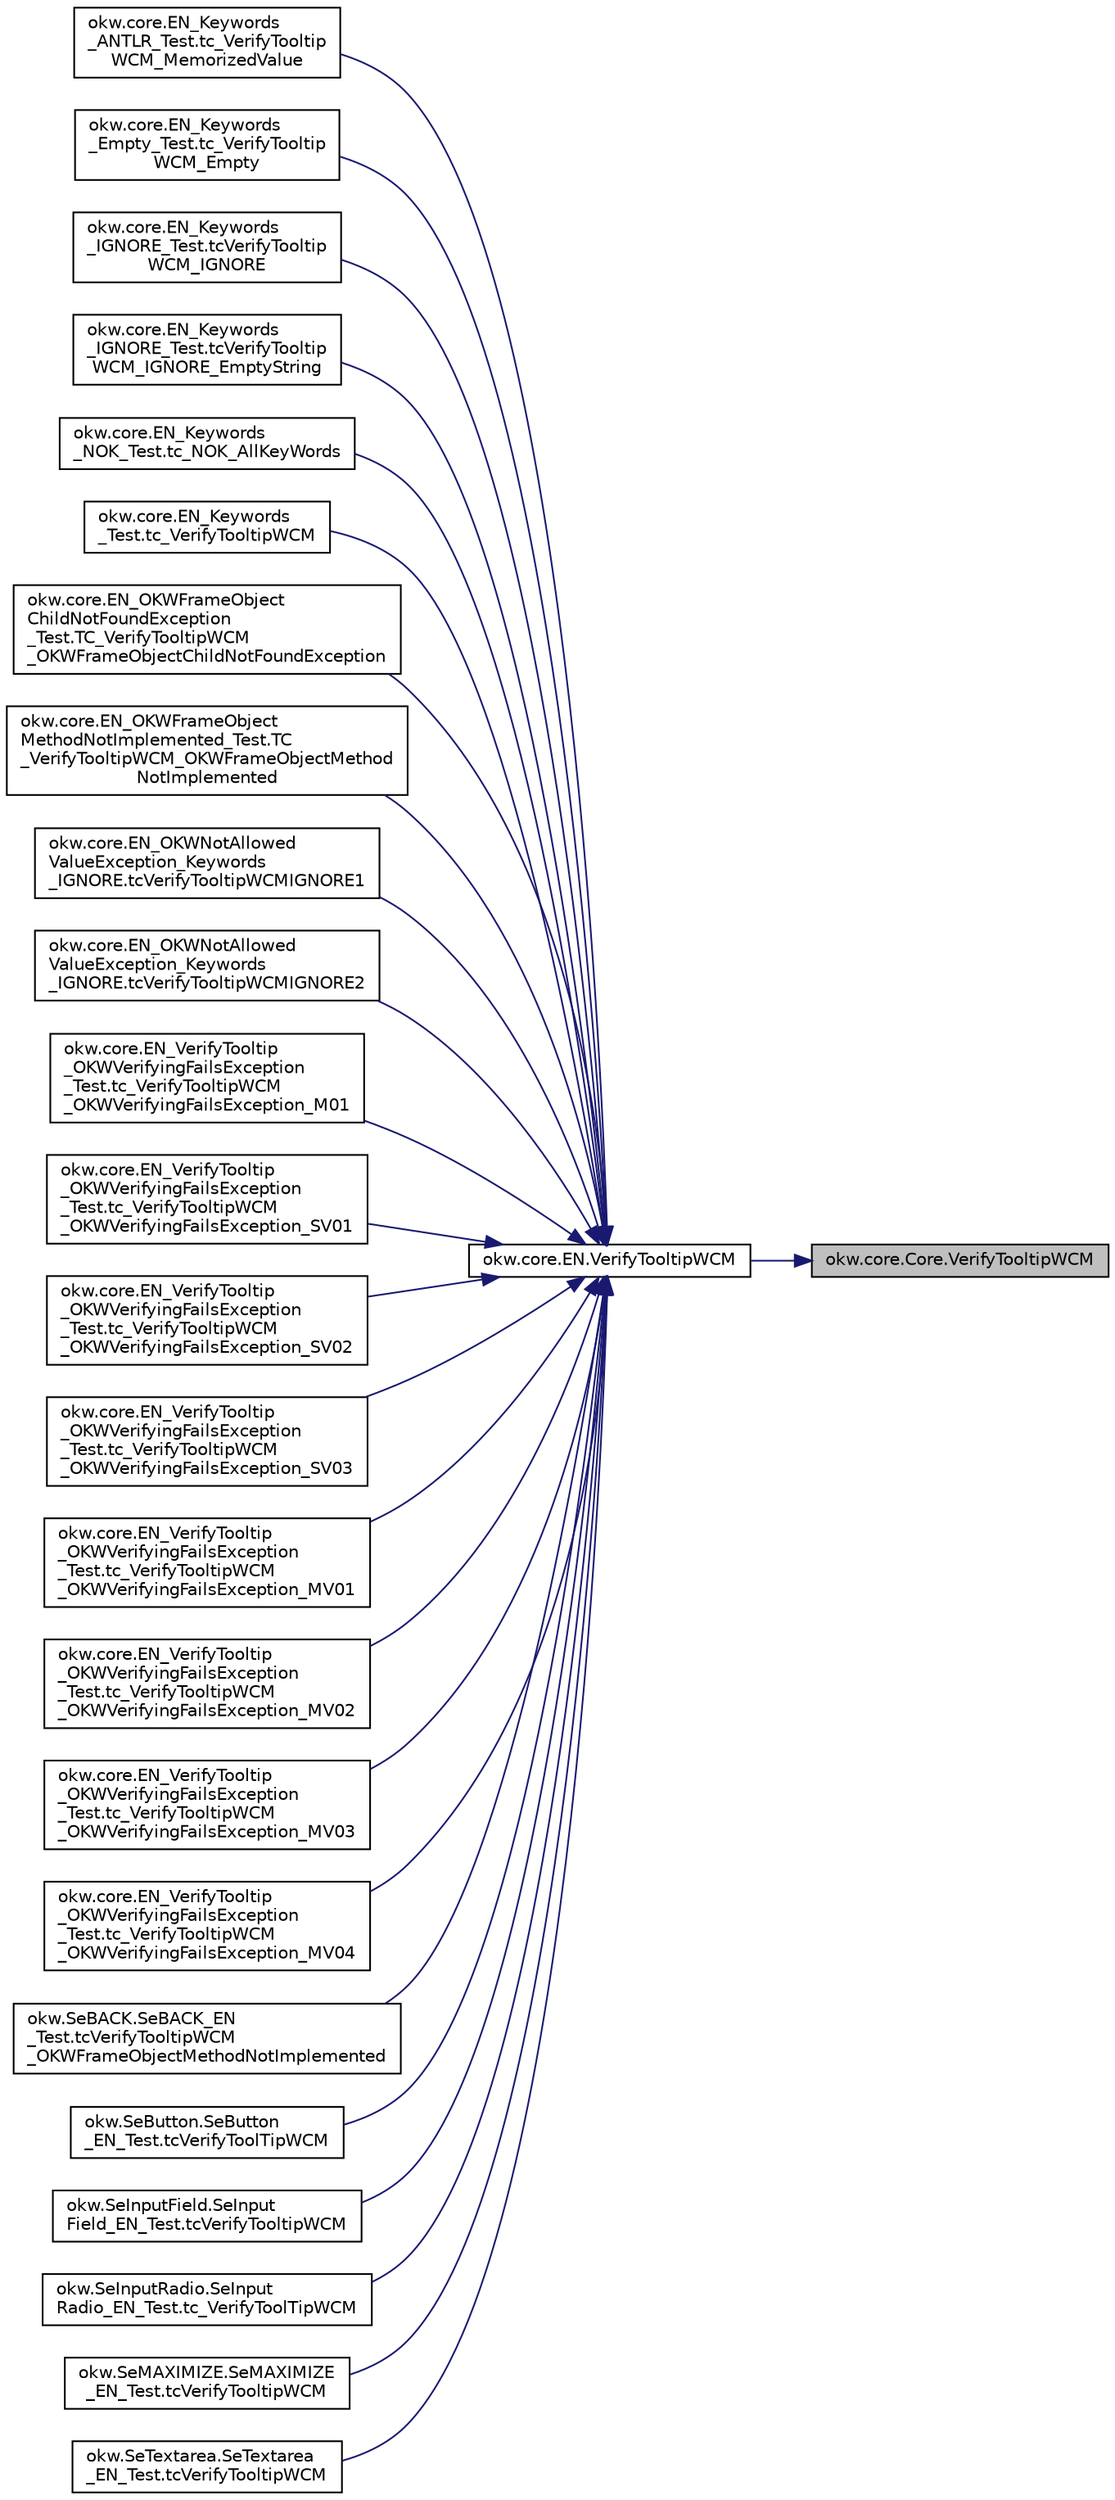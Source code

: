 digraph "okw.core.Core.VerifyTooltipWCM"
{
 // INTERACTIVE_SVG=YES
 // LATEX_PDF_SIZE
  edge [fontname="Helvetica",fontsize="10",labelfontname="Helvetica",labelfontsize="10"];
  node [fontname="Helvetica",fontsize="10",shape=record];
  rankdir="RL";
  Node4537 [label="okw.core.Core.VerifyTooltipWCM",height=0.2,width=0.4,color="black", fillcolor="grey75", style="filled", fontcolor="black",tooltip="Prüft den Tooltip-Text eines Objektes (in den meisten Fällen ist dies der angezeigte Text)."];
  Node4537 -> Node4538 [dir="back",color="midnightblue",fontsize="10",style="solid",fontname="Helvetica"];
  Node4538 [label="okw.core.EN.VerifyTooltipWCM",height=0.2,width=0.4,color="black", fillcolor="white", style="filled",URL="$classokw_1_1core_1_1_e_n.html#aab0f2e51f9be09e36fbd27a5c8c88511",tooltip="Prüft den Tooltip-Text eines Objektes (in den meisten Fällen ist dies der angezeigte Text)."];
  Node4538 -> Node4539 [dir="back",color="midnightblue",fontsize="10",style="solid",fontname="Helvetica"];
  Node4539 [label="okw.core.EN_Keywords\l_ANTLR_Test.tc_VerifyTooltip\lWCM_MemorizedValue",height=0.2,width=0.4,color="black", fillcolor="white", style="filled",URL="$classokw_1_1core_1_1_e_n___keywords___a_n_t_l_r___test.html#a85eb5526ef91648ff781aba3346cae6b",tooltip=" "];
  Node4538 -> Node4540 [dir="back",color="midnightblue",fontsize="10",style="solid",fontname="Helvetica"];
  Node4540 [label="okw.core.EN_Keywords\l_Empty_Test.tc_VerifyTooltip\lWCM_Empty",height=0.2,width=0.4,color="black", fillcolor="white", style="filled",URL="$classokw_1_1core_1_1_e_n___keywords___empty___test.html#a4e8c60a6392eba7c0e9dab58ce6dc5e6",tooltip="Prüft \"${EMPTY}\" für das Schlüsselwort VerifyValue(string,string)"];
  Node4538 -> Node4541 [dir="back",color="midnightblue",fontsize="10",style="solid",fontname="Helvetica"];
  Node4541 [label="okw.core.EN_Keywords\l_IGNORE_Test.tcVerifyTooltip\lWCM_IGNORE",height=0.2,width=0.4,color="black", fillcolor="white", style="filled",URL="$classokw_1_1core_1_1_e_n___keywords___i_g_n_o_r_e___test.html#af73250e7e26bc654298f7a50a6618b24",tooltip=" "];
  Node4538 -> Node4542 [dir="back",color="midnightblue",fontsize="10",style="solid",fontname="Helvetica"];
  Node4542 [label="okw.core.EN_Keywords\l_IGNORE_Test.tcVerifyTooltip\lWCM_IGNORE_EmptyString",height=0.2,width=0.4,color="black", fillcolor="white", style="filled",URL="$classokw_1_1core_1_1_e_n___keywords___i_g_n_o_r_e___test.html#ad2fece5be4b5683ab14fdaa97fd83389",tooltip=" "];
  Node4538 -> Node4543 [dir="back",color="midnightblue",fontsize="10",style="solid",fontname="Helvetica"];
  Node4543 [label="okw.core.EN_Keywords\l_NOK_Test.tc_NOK_AllKeyWords",height=0.2,width=0.4,color="black", fillcolor="white", style="filled",URL="$classokw_1_1core_1_1_e_n___keywords___n_o_k___test.html#a81a960a2341dfb0e27da7871291c84dc",tooltip="Prüft methoden aufruf für einen einfachen Click."];
  Node4538 -> Node4544 [dir="back",color="midnightblue",fontsize="10",style="solid",fontname="Helvetica"];
  Node4544 [label="okw.core.EN_Keywords\l_Test.tc_VerifyTooltipWCM",height=0.2,width=0.4,color="black", fillcolor="white", style="filled",URL="$classokw_1_1core_1_1_e_n___keywords___test.html#a217d093f506d25198c2f576895186c84",tooltip="\"Normaler\" Testfall für das Schlüsselwort VerifyTootip WCM(String, String)."];
  Node4538 -> Node4545 [dir="back",color="midnightblue",fontsize="10",style="solid",fontname="Helvetica"];
  Node4545 [label="okw.core.EN_OKWFrameObject\lChildNotFoundException\l_Test.TC_VerifyTooltipWCM\l_OKWFrameObjectChildNotFoundException",height=0.2,width=0.4,color="black", fillcolor="white", style="filled",URL="$classokw_1_1core_1_1_e_n___o_k_w_frame_object_child_not_found_exception___test.html#a83c7f119ed1b8edf0b770ae2047b065d",tooltip="Prüft ob die Ausnahme OKWFrameObjectChildNotFoundException durch die LFC-VerifyValue ausgelöst wird,..."];
  Node4538 -> Node4546 [dir="back",color="midnightblue",fontsize="10",style="solid",fontname="Helvetica"];
  Node4546 [label="okw.core.EN_OKWFrameObject\lMethodNotImplemented_Test.TC\l_VerifyTooltipWCM_OKWFrameObjectMethod\lNotImplemented",height=0.2,width=0.4,color="black", fillcolor="white", style="filled",URL="$classokw_1_1core_1_1_e_n___o_k_w_frame_object_method_not_implemented___test.html#ad68034af75a2e0580c040008fe68132b",tooltip="Prüft ob die Ausnahme OKWFrameObjectMethodNotImplemented von VerifyTooltipWCM( FN,..."];
  Node4538 -> Node4547 [dir="back",color="midnightblue",fontsize="10",style="solid",fontname="Helvetica"];
  Node4547 [label="okw.core.EN_OKWNotAllowed\lValueException_Keywords\l_IGNORE.tcVerifyTooltipWCMIGNORE1",height=0.2,width=0.4,color="black", fillcolor="white", style="filled",URL="$classokw_1_1core_1_1_e_n___o_k_w_not_allowed_value_exception___keywords___i_g_n_o_r_e.html#adbe682d81548ab648ca807709c181dcd",tooltip="Prüft ob \"${IGNORE} \" die Ausnahme okw.exceptions.OKWNotAllowedValueException auslöst."];
  Node4538 -> Node4548 [dir="back",color="midnightblue",fontsize="10",style="solid",fontname="Helvetica"];
  Node4548 [label="okw.core.EN_OKWNotAllowed\lValueException_Keywords\l_IGNORE.tcVerifyTooltipWCMIGNORE2",height=0.2,width=0.4,color="black", fillcolor="white", style="filled",URL="$classokw_1_1core_1_1_e_n___o_k_w_not_allowed_value_exception___keywords___i_g_n_o_r_e.html#a4394b4307a86029d7054bf86bb88bbd8",tooltip="Prüft ob \"\"${IGNORE}${TCN}\" die Ausnahme okw.exceptions.OKWNotAllowedValueException auslöst."];
  Node4538 -> Node4549 [dir="back",color="midnightblue",fontsize="10",style="solid",fontname="Helvetica"];
  Node4549 [label="okw.core.EN_VerifyTooltip\l_OKWVerifyingFailsException\l_Test.tc_VerifyTooltipWCM\l_OKWVerifyingFailsException_M01",height=0.2,width=0.4,color="black", fillcolor="white", style="filled",URL="$classokw_1_1core_1_1_e_n___verify_tooltip___o_k_w_verifying_fails_exception___test.html#a1fce718f5a027375fb97507bc1ed8c29",tooltip="Prüft, ob die Ausnahme OKWVerifyingFailsException bei einem Soll/Ist-Vergleich ausgelöst wird."];
  Node4538 -> Node4550 [dir="back",color="midnightblue",fontsize="10",style="solid",fontname="Helvetica"];
  Node4550 [label="okw.core.EN_VerifyTooltip\l_OKWVerifyingFailsException\l_Test.tc_VerifyTooltipWCM\l_OKWVerifyingFailsException_SV01",height=0.2,width=0.4,color="black", fillcolor="white", style="filled",URL="$classokw_1_1core_1_1_e_n___verify_tooltip___o_k_w_verifying_fails_exception___test.html#a55a5d80fb6c08ceef006590510161f79",tooltip="Prüft, ob die Ausnahme OKWVerifyingFailsException bei einem Soll/Ist-Vergleich ausgelöst wird."];
  Node4538 -> Node4551 [dir="back",color="midnightblue",fontsize="10",style="solid",fontname="Helvetica"];
  Node4551 [label="okw.core.EN_VerifyTooltip\l_OKWVerifyingFailsException\l_Test.tc_VerifyTooltipWCM\l_OKWVerifyingFailsException_SV02",height=0.2,width=0.4,color="black", fillcolor="white", style="filled",URL="$classokw_1_1core_1_1_e_n___verify_tooltip___o_k_w_verifying_fails_exception___test.html#a1b69a254beaf4529349228aabfb88000",tooltip="Prüft, ob die Ausnahme OKWVerifyingFailsException bei einem Soll/Ist-Vergleich ausgelöst wird."];
  Node4538 -> Node4552 [dir="back",color="midnightblue",fontsize="10",style="solid",fontname="Helvetica"];
  Node4552 [label="okw.core.EN_VerifyTooltip\l_OKWVerifyingFailsException\l_Test.tc_VerifyTooltipWCM\l_OKWVerifyingFailsException_SV03",height=0.2,width=0.4,color="black", fillcolor="white", style="filled",URL="$classokw_1_1core_1_1_e_n___verify_tooltip___o_k_w_verifying_fails_exception___test.html#a8243437b490a6815cc7353de3d22958d",tooltip="Prüft, ob die Ausnahme OKWVerifyingFailsException bei einem Soll/Ist-Vergleich ausgelöst wird."];
  Node4538 -> Node4553 [dir="back",color="midnightblue",fontsize="10",style="solid",fontname="Helvetica"];
  Node4553 [label="okw.core.EN_VerifyTooltip\l_OKWVerifyingFailsException\l_Test.tc_VerifyTooltipWCM\l_OKWVerifyingFailsException_MV01",height=0.2,width=0.4,color="black", fillcolor="white", style="filled",URL="$classokw_1_1core_1_1_e_n___verify_tooltip___o_k_w_verifying_fails_exception___test.html#a0232a4b8515aa9808a1525d3dcb7d47f",tooltip="Prüft, ob die Ausnahme OKWVerifyingFailsException bei einem Soll/Ist-Vergleich ausgelöst wird."];
  Node4538 -> Node4554 [dir="back",color="midnightblue",fontsize="10",style="solid",fontname="Helvetica"];
  Node4554 [label="okw.core.EN_VerifyTooltip\l_OKWVerifyingFailsException\l_Test.tc_VerifyTooltipWCM\l_OKWVerifyingFailsException_MV02",height=0.2,width=0.4,color="black", fillcolor="white", style="filled",URL="$classokw_1_1core_1_1_e_n___verify_tooltip___o_k_w_verifying_fails_exception___test.html#a209899af6ccf2ec98c02e284b37b4fb8",tooltip="Prüft, ob die Ausnahme OKWVerifyingFailsException bei einem Soll/Ist-Vergleich ausgelöst wird."];
  Node4538 -> Node4555 [dir="back",color="midnightblue",fontsize="10",style="solid",fontname="Helvetica"];
  Node4555 [label="okw.core.EN_VerifyTooltip\l_OKWVerifyingFailsException\l_Test.tc_VerifyTooltipWCM\l_OKWVerifyingFailsException_MV03",height=0.2,width=0.4,color="black", fillcolor="white", style="filled",URL="$classokw_1_1core_1_1_e_n___verify_tooltip___o_k_w_verifying_fails_exception___test.html#a02a94cf27f9c316f18a02dc64e9c60ee",tooltip="Prüft, ob die Ausnahme OKWVerifyingFailsException bei einem Soll/Ist-Vergleich ausgelöst wird."];
  Node4538 -> Node4556 [dir="back",color="midnightblue",fontsize="10",style="solid",fontname="Helvetica"];
  Node4556 [label="okw.core.EN_VerifyTooltip\l_OKWVerifyingFailsException\l_Test.tc_VerifyTooltipWCM\l_OKWVerifyingFailsException_MV04",height=0.2,width=0.4,color="black", fillcolor="white", style="filled",URL="$classokw_1_1core_1_1_e_n___verify_tooltip___o_k_w_verifying_fails_exception___test.html#a54c5b8b9c1f8cad5f98f0642b7690d4a",tooltip="Prüft, ob die Ausnahme OKWVerifyingFailsException bei einem Soll/Ist-Vergleich ausgelöst wird."];
  Node4538 -> Node4557 [dir="back",color="midnightblue",fontsize="10",style="solid",fontname="Helvetica"];
  Node4557 [label="okw.SeBACK.SeBACK_EN\l_Test.tcVerifyTooltipWCM\l_OKWFrameObjectMethodNotImplemented",height=0.2,width=0.4,color="black", fillcolor="white", style="filled",URL="$classokw_1_1_se_b_a_c_k_1_1_se_b_a_c_k___e_n___test.html#a22f6fa71468538e82287fa3a97d82aff",tooltip="Test des Schlüsselwortes \"VerifyTooltipWCM( FN, ExpVal ) für SeBACK."];
  Node4538 -> Node4558 [dir="back",color="midnightblue",fontsize="10",style="solid",fontname="Helvetica"];
  Node4558 [label="okw.SeButton.SeButton\l_EN_Test.tcVerifyToolTipWCM",height=0.2,width=0.4,color="black", fillcolor="white", style="filled",URL="$classokw_1_1_se_button_1_1_se_button___e_n___test.html#a6762a89a985a24455da004b15205dc44",tooltip="Test des Schlüsselwortes VerifyToolTipWCM für den GUI-Adapter SeButton."];
  Node4538 -> Node4559 [dir="back",color="midnightblue",fontsize="10",style="solid",fontname="Helvetica"];
  Node4559 [label="okw.SeInputField.SeInput\lField_EN_Test.tcVerifyTooltipWCM",height=0.2,width=0.4,color="black", fillcolor="white", style="filled",URL="$classokw_1_1_se_input_field_1_1_se_input_field___e_n___test.html#a9f7670d354a9cb6c0cd80f09576e28c2",tooltip="Prüft, ob die Methode VerifyTooltipWCM für InputTypeText implementiert ist."];
  Node4538 -> Node4560 [dir="back",color="midnightblue",fontsize="10",style="solid",fontname="Helvetica"];
  Node4560 [label="okw.SeInputRadio.SeInput\lRadio_EN_Test.tc_VerifyToolTipWCM",height=0.2,width=0.4,color="black", fillcolor="white", style="filled",URL="$classokw_1_1_se_input_radio_1_1_se_input_radio___e_n___test.html#a5113621c4a5bb23b3a5f992dff0ce9fc",tooltip="Test des Schlüsselwortes VerifyToolTipWCM für den GUI-Adapter SeInputRadio."];
  Node4538 -> Node4561 [dir="back",color="midnightblue",fontsize="10",style="solid",fontname="Helvetica"];
  Node4561 [label="okw.SeMAXIMIZE.SeMAXIMIZE\l_EN_Test.tcVerifyTooltipWCM",height=0.2,width=0.4,color="black", fillcolor="white", style="filled",URL="$classokw_1_1_se_m_a_x_i_m_i_z_e_1_1_se_m_a_x_i_m_i_z_e___e_n___test.html#ae762b9e168bd0948648f6687eea3d07c",tooltip="Test des Schlüsselwortes \"VerifyTooltipWCM( FN, ExpVal ) für SeMAXIMIZE."];
  Node4538 -> Node4562 [dir="back",color="midnightblue",fontsize="10",style="solid",fontname="Helvetica"];
  Node4562 [label="okw.SeTextarea.SeTextarea\l_EN_Test.tcVerifyTooltipWCM",height=0.2,width=0.4,color="black", fillcolor="white", style="filled",URL="$classokw_1_1_se_textarea_1_1_se_textarea___e_n___test.html#a6957336485b13bfd03213b11c388f97f",tooltip="Prüft, ob die Methode VerifyTooltipWCM für SeTextField implementiert ist."];
}
